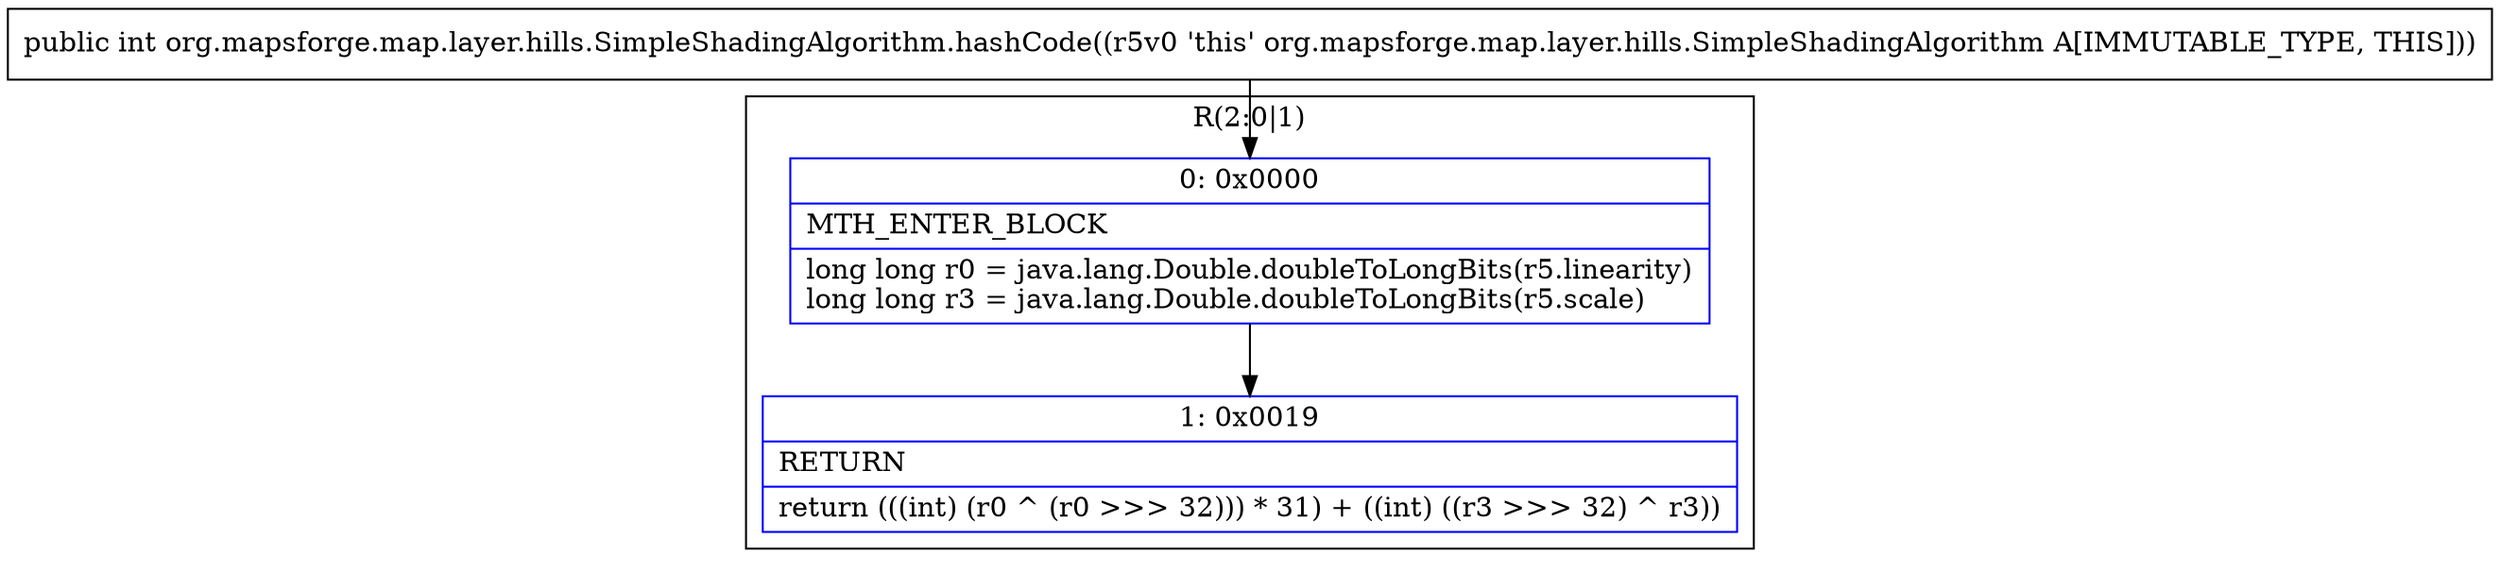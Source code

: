 digraph "CFG fororg.mapsforge.map.layer.hills.SimpleShadingAlgorithm.hashCode()I" {
subgraph cluster_Region_1354807647 {
label = "R(2:0|1)";
node [shape=record,color=blue];
Node_0 [shape=record,label="{0\:\ 0x0000|MTH_ENTER_BLOCK\l|long long r0 = java.lang.Double.doubleToLongBits(r5.linearity)\llong long r3 = java.lang.Double.doubleToLongBits(r5.scale)\l}"];
Node_1 [shape=record,label="{1\:\ 0x0019|RETURN\l|return (((int) (r0 ^ (r0 \>\>\> 32))) * 31) + ((int) ((r3 \>\>\> 32) ^ r3))\l}"];
}
MethodNode[shape=record,label="{public int org.mapsforge.map.layer.hills.SimpleShadingAlgorithm.hashCode((r5v0 'this' org.mapsforge.map.layer.hills.SimpleShadingAlgorithm A[IMMUTABLE_TYPE, THIS])) }"];
MethodNode -> Node_0;
Node_0 -> Node_1;
}

